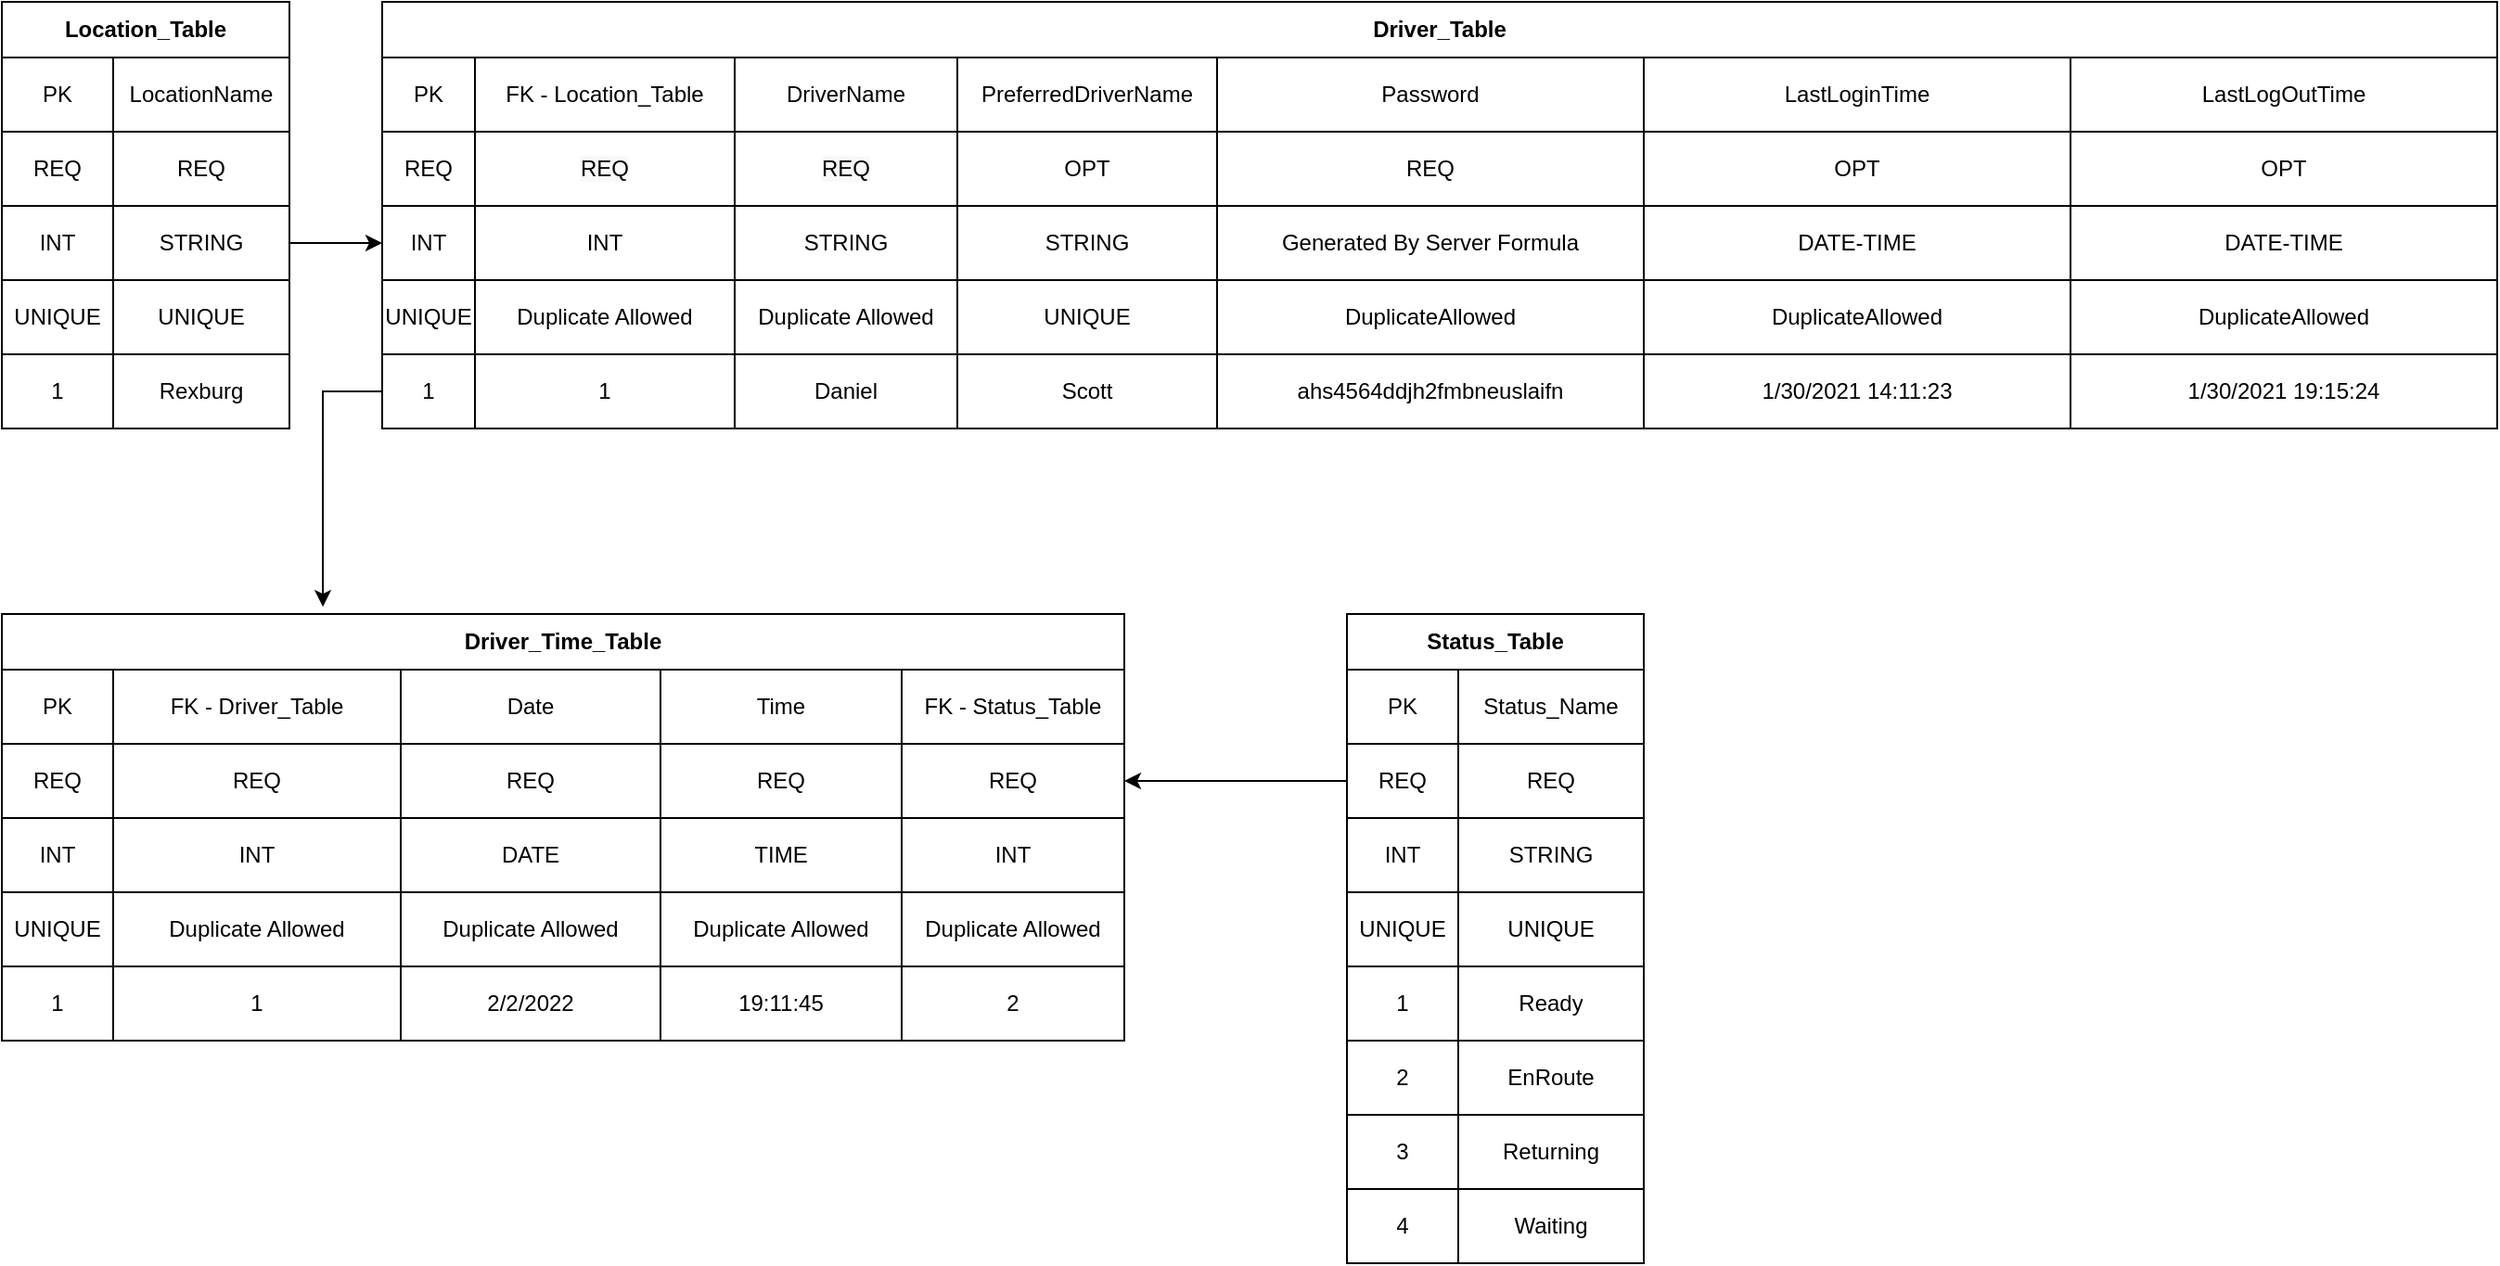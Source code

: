 <mxfile version="14.1.8" type="github">
  <diagram id="HRwxKMOmei1tCmbo3GpK" name="Page-1">
    <mxGraphModel dx="1662" dy="762" grid="1" gridSize="10" guides="1" tooltips="1" connect="1" arrows="1" fold="1" page="1" pageScale="1" pageWidth="850" pageHeight="1100" math="0" shadow="0">
      <root>
        <mxCell id="0" />
        <mxCell id="1" parent="0" />
        <mxCell id="KTmF618l_aGk8gaSjo1K-1" value="Location_Table" style="shape=table;html=1;whiteSpace=wrap;startSize=30;container=1;collapsible=0;childLayout=tableLayout;fontStyle=1;align=center;" vertex="1" parent="1">
          <mxGeometry x="75" y="40" width="155" height="230" as="geometry" />
        </mxCell>
        <mxCell id="KTmF618l_aGk8gaSjo1K-2" value="" style="shape=partialRectangle;html=1;whiteSpace=wrap;collapsible=0;dropTarget=0;pointerEvents=0;fillColor=none;top=0;left=0;bottom=0;right=0;points=[[0,0.5],[1,0.5]];portConstraint=eastwest;" vertex="1" parent="KTmF618l_aGk8gaSjo1K-1">
          <mxGeometry y="30" width="155" height="40" as="geometry" />
        </mxCell>
        <mxCell id="KTmF618l_aGk8gaSjo1K-3" value="PK" style="shape=partialRectangle;html=1;whiteSpace=wrap;connectable=0;fillColor=none;top=0;left=0;bottom=0;right=0;overflow=hidden;" vertex="1" parent="KTmF618l_aGk8gaSjo1K-2">
          <mxGeometry width="60" height="40" as="geometry" />
        </mxCell>
        <mxCell id="KTmF618l_aGk8gaSjo1K-4" value="LocationName" style="shape=partialRectangle;html=1;whiteSpace=wrap;connectable=0;fillColor=none;top=0;left=0;bottom=0;right=0;overflow=hidden;" vertex="1" parent="KTmF618l_aGk8gaSjo1K-2">
          <mxGeometry x="60" width="95" height="40" as="geometry" />
        </mxCell>
        <mxCell id="KTmF618l_aGk8gaSjo1K-6" value="" style="shape=partialRectangle;html=1;whiteSpace=wrap;collapsible=0;dropTarget=0;pointerEvents=0;fillColor=none;top=0;left=0;bottom=0;right=0;points=[[0,0.5],[1,0.5]];portConstraint=eastwest;" vertex="1" parent="KTmF618l_aGk8gaSjo1K-1">
          <mxGeometry y="70" width="155" height="40" as="geometry" />
        </mxCell>
        <mxCell id="KTmF618l_aGk8gaSjo1K-7" value="REQ" style="shape=partialRectangle;html=1;whiteSpace=wrap;connectable=0;fillColor=none;top=0;left=0;bottom=0;right=0;overflow=hidden;" vertex="1" parent="KTmF618l_aGk8gaSjo1K-6">
          <mxGeometry width="60" height="40" as="geometry" />
        </mxCell>
        <mxCell id="KTmF618l_aGk8gaSjo1K-8" value="REQ" style="shape=partialRectangle;html=1;whiteSpace=wrap;connectable=0;fillColor=none;top=0;left=0;bottom=0;right=0;overflow=hidden;" vertex="1" parent="KTmF618l_aGk8gaSjo1K-6">
          <mxGeometry x="60" width="95" height="40" as="geometry" />
        </mxCell>
        <mxCell id="KTmF618l_aGk8gaSjo1K-10" value="" style="shape=partialRectangle;html=1;whiteSpace=wrap;collapsible=0;dropTarget=0;pointerEvents=0;fillColor=none;top=0;left=0;bottom=0;right=0;points=[[0,0.5],[1,0.5]];portConstraint=eastwest;" vertex="1" parent="KTmF618l_aGk8gaSjo1K-1">
          <mxGeometry y="110" width="155" height="40" as="geometry" />
        </mxCell>
        <mxCell id="KTmF618l_aGk8gaSjo1K-11" value="INT" style="shape=partialRectangle;html=1;whiteSpace=wrap;connectable=0;fillColor=none;top=0;left=0;bottom=0;right=0;overflow=hidden;" vertex="1" parent="KTmF618l_aGk8gaSjo1K-10">
          <mxGeometry width="60" height="40" as="geometry" />
        </mxCell>
        <mxCell id="KTmF618l_aGk8gaSjo1K-12" value="STRING" style="shape=partialRectangle;html=1;whiteSpace=wrap;connectable=0;fillColor=none;top=0;left=0;bottom=0;right=0;overflow=hidden;" vertex="1" parent="KTmF618l_aGk8gaSjo1K-10">
          <mxGeometry x="60" width="95" height="40" as="geometry" />
        </mxCell>
        <mxCell id="KTmF618l_aGk8gaSjo1K-30" style="shape=partialRectangle;html=1;whiteSpace=wrap;collapsible=0;dropTarget=0;pointerEvents=0;fillColor=none;top=0;left=0;bottom=0;right=0;points=[[0,0.5],[1,0.5]];portConstraint=eastwest;" vertex="1" parent="KTmF618l_aGk8gaSjo1K-1">
          <mxGeometry y="150" width="155" height="40" as="geometry" />
        </mxCell>
        <mxCell id="KTmF618l_aGk8gaSjo1K-31" value="UNIQUE" style="shape=partialRectangle;html=1;whiteSpace=wrap;connectable=0;fillColor=none;top=0;left=0;bottom=0;right=0;overflow=hidden;" vertex="1" parent="KTmF618l_aGk8gaSjo1K-30">
          <mxGeometry width="60" height="40" as="geometry" />
        </mxCell>
        <mxCell id="KTmF618l_aGk8gaSjo1K-32" value="UNIQUE" style="shape=partialRectangle;html=1;whiteSpace=wrap;connectable=0;fillColor=none;top=0;left=0;bottom=0;right=0;overflow=hidden;" vertex="1" parent="KTmF618l_aGk8gaSjo1K-30">
          <mxGeometry x="60" width="95" height="40" as="geometry" />
        </mxCell>
        <mxCell id="KTmF618l_aGk8gaSjo1K-97" style="shape=partialRectangle;html=1;whiteSpace=wrap;collapsible=0;dropTarget=0;pointerEvents=0;fillColor=none;top=0;left=0;bottom=0;right=0;points=[[0,0.5],[1,0.5]];portConstraint=eastwest;" vertex="1" parent="KTmF618l_aGk8gaSjo1K-1">
          <mxGeometry y="190" width="155" height="40" as="geometry" />
        </mxCell>
        <mxCell id="KTmF618l_aGk8gaSjo1K-98" value="1" style="shape=partialRectangle;html=1;whiteSpace=wrap;connectable=0;fillColor=none;top=0;left=0;bottom=0;right=0;overflow=hidden;" vertex="1" parent="KTmF618l_aGk8gaSjo1K-97">
          <mxGeometry width="60" height="40" as="geometry" />
        </mxCell>
        <mxCell id="KTmF618l_aGk8gaSjo1K-99" value="Rexburg" style="shape=partialRectangle;html=1;whiteSpace=wrap;connectable=0;fillColor=none;top=0;left=0;bottom=0;right=0;overflow=hidden;" vertex="1" parent="KTmF618l_aGk8gaSjo1K-97">
          <mxGeometry x="60" width="95" height="40" as="geometry" />
        </mxCell>
        <mxCell id="KTmF618l_aGk8gaSjo1K-14" value="Driver_Table" style="shape=table;html=1;whiteSpace=wrap;startSize=30;container=1;collapsible=0;childLayout=tableLayout;fontStyle=1;align=center;" vertex="1" parent="1">
          <mxGeometry x="280" y="40" width="1140" height="230" as="geometry" />
        </mxCell>
        <mxCell id="KTmF618l_aGk8gaSjo1K-15" value="" style="shape=partialRectangle;html=1;whiteSpace=wrap;collapsible=0;dropTarget=0;pointerEvents=0;fillColor=none;top=0;left=0;bottom=0;right=0;points=[[0,0.5],[1,0.5]];portConstraint=eastwest;" vertex="1" parent="KTmF618l_aGk8gaSjo1K-14">
          <mxGeometry y="30" width="1140" height="40" as="geometry" />
        </mxCell>
        <mxCell id="KTmF618l_aGk8gaSjo1K-16" value="PK" style="shape=partialRectangle;html=1;whiteSpace=wrap;connectable=0;fillColor=none;top=0;left=0;bottom=0;right=0;overflow=hidden;" vertex="1" parent="KTmF618l_aGk8gaSjo1K-15">
          <mxGeometry width="50" height="40" as="geometry" />
        </mxCell>
        <mxCell id="KTmF618l_aGk8gaSjo1K-17" value="FK - Location_Table" style="shape=partialRectangle;html=1;whiteSpace=wrap;connectable=0;fillColor=none;top=0;left=0;bottom=0;right=0;overflow=hidden;" vertex="1" parent="KTmF618l_aGk8gaSjo1K-15">
          <mxGeometry x="50" width="140" height="40" as="geometry" />
        </mxCell>
        <mxCell id="KTmF618l_aGk8gaSjo1K-18" value="DriverName" style="shape=partialRectangle;html=1;whiteSpace=wrap;connectable=0;fillColor=none;top=0;left=0;bottom=0;right=0;overflow=hidden;" vertex="1" parent="KTmF618l_aGk8gaSjo1K-15">
          <mxGeometry x="190" width="120" height="40" as="geometry" />
        </mxCell>
        <mxCell id="KTmF618l_aGk8gaSjo1K-27" value="PreferredDriverName" style="shape=partialRectangle;html=1;whiteSpace=wrap;connectable=0;fillColor=none;top=0;left=0;bottom=0;right=0;overflow=hidden;" vertex="1" parent="KTmF618l_aGk8gaSjo1K-15">
          <mxGeometry x="310" width="140" height="40" as="geometry" />
        </mxCell>
        <mxCell id="KTmF618l_aGk8gaSjo1K-33" value="Password" style="shape=partialRectangle;html=1;whiteSpace=wrap;connectable=0;fillColor=none;top=0;left=0;bottom=0;right=0;overflow=hidden;" vertex="1" parent="KTmF618l_aGk8gaSjo1K-15">
          <mxGeometry x="450" width="230" height="40" as="geometry" />
        </mxCell>
        <mxCell id="KTmF618l_aGk8gaSjo1K-121" value="LastLoginTime" style="shape=partialRectangle;html=1;whiteSpace=wrap;connectable=0;fillColor=none;top=0;left=0;bottom=0;right=0;overflow=hidden;" vertex="1" parent="KTmF618l_aGk8gaSjo1K-15">
          <mxGeometry x="680" width="230" height="40" as="geometry" />
        </mxCell>
        <mxCell id="KTmF618l_aGk8gaSjo1K-116" value="LastLogOutTime" style="shape=partialRectangle;html=1;whiteSpace=wrap;connectable=0;fillColor=none;top=0;left=0;bottom=0;right=0;overflow=hidden;" vertex="1" parent="KTmF618l_aGk8gaSjo1K-15">
          <mxGeometry x="910" width="230" height="40" as="geometry" />
        </mxCell>
        <mxCell id="KTmF618l_aGk8gaSjo1K-19" value="" style="shape=partialRectangle;html=1;whiteSpace=wrap;collapsible=0;dropTarget=0;pointerEvents=0;fillColor=none;top=0;left=0;bottom=0;right=0;points=[[0,0.5],[1,0.5]];portConstraint=eastwest;" vertex="1" parent="KTmF618l_aGk8gaSjo1K-14">
          <mxGeometry y="70" width="1140" height="40" as="geometry" />
        </mxCell>
        <mxCell id="KTmF618l_aGk8gaSjo1K-20" value="REQ" style="shape=partialRectangle;html=1;whiteSpace=wrap;connectable=0;fillColor=none;top=0;left=0;bottom=0;right=0;overflow=hidden;" vertex="1" parent="KTmF618l_aGk8gaSjo1K-19">
          <mxGeometry width="50" height="40" as="geometry" />
        </mxCell>
        <mxCell id="KTmF618l_aGk8gaSjo1K-21" value="&lt;span style=&quot;color: rgb(0 , 0 , 0) ; font-family: &amp;#34;helvetica&amp;#34; ; font-size: 12px ; font-style: normal ; font-weight: 400 ; letter-spacing: normal ; text-align: center ; text-indent: 0px ; text-transform: none ; word-spacing: 0px ; background-color: rgb(248 , 249 , 250) ; display: inline ; float: none&quot;&gt;REQ&lt;/span&gt;&lt;br&gt;" style="shape=partialRectangle;html=1;whiteSpace=wrap;connectable=0;fillColor=none;top=0;left=0;bottom=0;right=0;overflow=hidden;" vertex="1" parent="KTmF618l_aGk8gaSjo1K-19">
          <mxGeometry x="50" width="140" height="40" as="geometry" />
        </mxCell>
        <mxCell id="KTmF618l_aGk8gaSjo1K-22" value="&lt;span style=&quot;color: rgb(0 , 0 , 0) ; font-family: &amp;#34;helvetica&amp;#34; ; font-size: 12px ; font-style: normal ; font-weight: 400 ; letter-spacing: normal ; text-align: center ; text-indent: 0px ; text-transform: none ; word-spacing: 0px ; background-color: rgb(248 , 249 , 250) ; display: inline ; float: none&quot;&gt;REQ&lt;/span&gt;&lt;br&gt;" style="shape=partialRectangle;html=1;whiteSpace=wrap;connectable=0;fillColor=none;top=0;left=0;bottom=0;right=0;overflow=hidden;" vertex="1" parent="KTmF618l_aGk8gaSjo1K-19">
          <mxGeometry x="190" width="120" height="40" as="geometry" />
        </mxCell>
        <mxCell id="KTmF618l_aGk8gaSjo1K-28" value="OPT" style="shape=partialRectangle;html=1;whiteSpace=wrap;connectable=0;fillColor=none;top=0;left=0;bottom=0;right=0;overflow=hidden;" vertex="1" parent="KTmF618l_aGk8gaSjo1K-19">
          <mxGeometry x="310" width="140" height="40" as="geometry" />
        </mxCell>
        <mxCell id="KTmF618l_aGk8gaSjo1K-34" value="REQ" style="shape=partialRectangle;html=1;whiteSpace=wrap;connectable=0;fillColor=none;top=0;left=0;bottom=0;right=0;overflow=hidden;" vertex="1" parent="KTmF618l_aGk8gaSjo1K-19">
          <mxGeometry x="450" width="230" height="40" as="geometry" />
        </mxCell>
        <mxCell id="KTmF618l_aGk8gaSjo1K-122" value="OPT" style="shape=partialRectangle;html=1;whiteSpace=wrap;connectable=0;fillColor=none;top=0;left=0;bottom=0;right=0;overflow=hidden;" vertex="1" parent="KTmF618l_aGk8gaSjo1K-19">
          <mxGeometry x="680" width="230" height="40" as="geometry" />
        </mxCell>
        <mxCell id="KTmF618l_aGk8gaSjo1K-117" value="OPT" style="shape=partialRectangle;html=1;whiteSpace=wrap;connectable=0;fillColor=none;top=0;left=0;bottom=0;right=0;overflow=hidden;" vertex="1" parent="KTmF618l_aGk8gaSjo1K-19">
          <mxGeometry x="910" width="230" height="40" as="geometry" />
        </mxCell>
        <mxCell id="KTmF618l_aGk8gaSjo1K-23" value="" style="shape=partialRectangle;html=1;whiteSpace=wrap;collapsible=0;dropTarget=0;pointerEvents=0;fillColor=none;top=0;left=0;bottom=0;right=0;points=[[0,0.5],[1,0.5]];portConstraint=eastwest;" vertex="1" parent="KTmF618l_aGk8gaSjo1K-14">
          <mxGeometry y="110" width="1140" height="40" as="geometry" />
        </mxCell>
        <mxCell id="KTmF618l_aGk8gaSjo1K-24" value="INT" style="shape=partialRectangle;html=1;whiteSpace=wrap;connectable=0;fillColor=none;top=0;left=0;bottom=0;right=0;overflow=hidden;" vertex="1" parent="KTmF618l_aGk8gaSjo1K-23">
          <mxGeometry width="50" height="40" as="geometry" />
        </mxCell>
        <mxCell id="KTmF618l_aGk8gaSjo1K-25" value="INT" style="shape=partialRectangle;html=1;whiteSpace=wrap;connectable=0;fillColor=none;top=0;left=0;bottom=0;right=0;overflow=hidden;" vertex="1" parent="KTmF618l_aGk8gaSjo1K-23">
          <mxGeometry x="50" width="140" height="40" as="geometry" />
        </mxCell>
        <mxCell id="KTmF618l_aGk8gaSjo1K-26" value="STRING" style="shape=partialRectangle;html=1;whiteSpace=wrap;connectable=0;fillColor=none;top=0;left=0;bottom=0;right=0;overflow=hidden;" vertex="1" parent="KTmF618l_aGk8gaSjo1K-23">
          <mxGeometry x="190" width="120" height="40" as="geometry" />
        </mxCell>
        <mxCell id="KTmF618l_aGk8gaSjo1K-29" value="STRING" style="shape=partialRectangle;html=1;whiteSpace=wrap;connectable=0;fillColor=none;top=0;left=0;bottom=0;right=0;overflow=hidden;" vertex="1" parent="KTmF618l_aGk8gaSjo1K-23">
          <mxGeometry x="310" width="140" height="40" as="geometry" />
        </mxCell>
        <mxCell id="KTmF618l_aGk8gaSjo1K-35" value="&lt;span&gt;Generated By Server Formula&lt;/span&gt;" style="shape=partialRectangle;html=1;whiteSpace=wrap;connectable=0;fillColor=none;top=0;left=0;bottom=0;right=0;overflow=hidden;" vertex="1" parent="KTmF618l_aGk8gaSjo1K-23">
          <mxGeometry x="450" width="230" height="40" as="geometry" />
        </mxCell>
        <mxCell id="KTmF618l_aGk8gaSjo1K-123" value="DATE-TIME" style="shape=partialRectangle;html=1;whiteSpace=wrap;connectable=0;fillColor=none;top=0;left=0;bottom=0;right=0;overflow=hidden;" vertex="1" parent="KTmF618l_aGk8gaSjo1K-23">
          <mxGeometry x="680" width="230" height="40" as="geometry" />
        </mxCell>
        <mxCell id="KTmF618l_aGk8gaSjo1K-118" value="DATE-TIME" style="shape=partialRectangle;html=1;whiteSpace=wrap;connectable=0;fillColor=none;top=0;left=0;bottom=0;right=0;overflow=hidden;" vertex="1" parent="KTmF618l_aGk8gaSjo1K-23">
          <mxGeometry x="910" width="230" height="40" as="geometry" />
        </mxCell>
        <mxCell id="KTmF618l_aGk8gaSjo1K-36" style="shape=partialRectangle;html=1;whiteSpace=wrap;collapsible=0;dropTarget=0;pointerEvents=0;fillColor=none;top=0;left=0;bottom=0;right=0;points=[[0,0.5],[1,0.5]];portConstraint=eastwest;" vertex="1" parent="KTmF618l_aGk8gaSjo1K-14">
          <mxGeometry y="150" width="1140" height="40" as="geometry" />
        </mxCell>
        <mxCell id="KTmF618l_aGk8gaSjo1K-37" value="UNIQUE" style="shape=partialRectangle;html=1;whiteSpace=wrap;connectable=0;fillColor=none;top=0;left=0;bottom=0;right=0;overflow=hidden;" vertex="1" parent="KTmF618l_aGk8gaSjo1K-36">
          <mxGeometry width="50" height="40" as="geometry" />
        </mxCell>
        <mxCell id="KTmF618l_aGk8gaSjo1K-38" value="Duplicate Allowed" style="shape=partialRectangle;html=1;whiteSpace=wrap;connectable=0;fillColor=none;top=0;left=0;bottom=0;right=0;overflow=hidden;" vertex="1" parent="KTmF618l_aGk8gaSjo1K-36">
          <mxGeometry x="50" width="140" height="40" as="geometry" />
        </mxCell>
        <mxCell id="KTmF618l_aGk8gaSjo1K-39" value="Duplicate Allowed" style="shape=partialRectangle;html=1;whiteSpace=wrap;connectable=0;fillColor=none;top=0;left=0;bottom=0;right=0;overflow=hidden;" vertex="1" parent="KTmF618l_aGk8gaSjo1K-36">
          <mxGeometry x="190" width="120" height="40" as="geometry" />
        </mxCell>
        <mxCell id="KTmF618l_aGk8gaSjo1K-40" value="UNIQUE" style="shape=partialRectangle;html=1;whiteSpace=wrap;connectable=0;fillColor=none;top=0;left=0;bottom=0;right=0;overflow=hidden;" vertex="1" parent="KTmF618l_aGk8gaSjo1K-36">
          <mxGeometry x="310" width="140" height="40" as="geometry" />
        </mxCell>
        <mxCell id="KTmF618l_aGk8gaSjo1K-41" value="DuplicateAllowed" style="shape=partialRectangle;html=1;whiteSpace=wrap;connectable=0;fillColor=none;top=0;left=0;bottom=0;right=0;overflow=hidden;" vertex="1" parent="KTmF618l_aGk8gaSjo1K-36">
          <mxGeometry x="450" width="230" height="40" as="geometry" />
        </mxCell>
        <mxCell id="KTmF618l_aGk8gaSjo1K-124" value="DuplicateAllowed" style="shape=partialRectangle;html=1;whiteSpace=wrap;connectable=0;fillColor=none;top=0;left=0;bottom=0;right=0;overflow=hidden;" vertex="1" parent="KTmF618l_aGk8gaSjo1K-36">
          <mxGeometry x="680" width="230" height="40" as="geometry" />
        </mxCell>
        <mxCell id="KTmF618l_aGk8gaSjo1K-119" value="DuplicateAllowed" style="shape=partialRectangle;html=1;whiteSpace=wrap;connectable=0;fillColor=none;top=0;left=0;bottom=0;right=0;overflow=hidden;" vertex="1" parent="KTmF618l_aGk8gaSjo1K-36">
          <mxGeometry x="910" width="230" height="40" as="geometry" />
        </mxCell>
        <mxCell id="KTmF618l_aGk8gaSjo1K-100" style="shape=partialRectangle;html=1;whiteSpace=wrap;collapsible=0;dropTarget=0;pointerEvents=0;fillColor=none;top=0;left=0;bottom=0;right=0;points=[[0,0.5],[1,0.5]];portConstraint=eastwest;" vertex="1" parent="KTmF618l_aGk8gaSjo1K-14">
          <mxGeometry y="190" width="1140" height="40" as="geometry" />
        </mxCell>
        <mxCell id="KTmF618l_aGk8gaSjo1K-101" value="1" style="shape=partialRectangle;html=1;whiteSpace=wrap;connectable=0;fillColor=none;top=0;left=0;bottom=0;right=0;overflow=hidden;" vertex="1" parent="KTmF618l_aGk8gaSjo1K-100">
          <mxGeometry width="50" height="40" as="geometry" />
        </mxCell>
        <mxCell id="KTmF618l_aGk8gaSjo1K-102" value="1" style="shape=partialRectangle;html=1;whiteSpace=wrap;connectable=0;fillColor=none;top=0;left=0;bottom=0;right=0;overflow=hidden;" vertex="1" parent="KTmF618l_aGk8gaSjo1K-100">
          <mxGeometry x="50" width="140" height="40" as="geometry" />
        </mxCell>
        <mxCell id="KTmF618l_aGk8gaSjo1K-103" value="Daniel" style="shape=partialRectangle;html=1;whiteSpace=wrap;connectable=0;fillColor=none;top=0;left=0;bottom=0;right=0;overflow=hidden;" vertex="1" parent="KTmF618l_aGk8gaSjo1K-100">
          <mxGeometry x="190" width="120" height="40" as="geometry" />
        </mxCell>
        <mxCell id="KTmF618l_aGk8gaSjo1K-104" value="Scott" style="shape=partialRectangle;html=1;whiteSpace=wrap;connectable=0;fillColor=none;top=0;left=0;bottom=0;right=0;overflow=hidden;" vertex="1" parent="KTmF618l_aGk8gaSjo1K-100">
          <mxGeometry x="310" width="140" height="40" as="geometry" />
        </mxCell>
        <mxCell id="KTmF618l_aGk8gaSjo1K-105" value="ahs4564ddjh2fmbneuslaifn" style="shape=partialRectangle;html=1;whiteSpace=wrap;connectable=0;fillColor=none;top=0;left=0;bottom=0;right=0;overflow=hidden;" vertex="1" parent="KTmF618l_aGk8gaSjo1K-100">
          <mxGeometry x="450" width="230" height="40" as="geometry" />
        </mxCell>
        <mxCell id="KTmF618l_aGk8gaSjo1K-125" value="1/30/2021 14:11:23" style="shape=partialRectangle;html=1;whiteSpace=wrap;connectable=0;fillColor=none;top=0;left=0;bottom=0;right=0;overflow=hidden;" vertex="1" parent="KTmF618l_aGk8gaSjo1K-100">
          <mxGeometry x="680" width="230" height="40" as="geometry" />
        </mxCell>
        <mxCell id="KTmF618l_aGk8gaSjo1K-120" value="1/30/2021 19:15:24" style="shape=partialRectangle;html=1;whiteSpace=wrap;connectable=0;fillColor=none;top=0;left=0;bottom=0;right=0;overflow=hidden;" vertex="1" parent="KTmF618l_aGk8gaSjo1K-100">
          <mxGeometry x="910" width="230" height="40" as="geometry" />
        </mxCell>
        <mxCell id="KTmF618l_aGk8gaSjo1K-42" value="Driver_Time_Table" style="shape=table;html=1;whiteSpace=wrap;startSize=30;container=1;collapsible=0;childLayout=tableLayout;fontStyle=1;align=center;" vertex="1" parent="1">
          <mxGeometry x="75" y="370" width="605" height="230" as="geometry" />
        </mxCell>
        <mxCell id="KTmF618l_aGk8gaSjo1K-43" value="" style="shape=partialRectangle;html=1;whiteSpace=wrap;collapsible=0;dropTarget=0;pointerEvents=0;fillColor=none;top=0;left=0;bottom=0;right=0;points=[[0,0.5],[1,0.5]];portConstraint=eastwest;" vertex="1" parent="KTmF618l_aGk8gaSjo1K-42">
          <mxGeometry y="30" width="605" height="40" as="geometry" />
        </mxCell>
        <mxCell id="KTmF618l_aGk8gaSjo1K-44" value="PK" style="shape=partialRectangle;html=1;whiteSpace=wrap;connectable=0;fillColor=none;top=0;left=0;bottom=0;right=0;overflow=hidden;" vertex="1" parent="KTmF618l_aGk8gaSjo1K-43">
          <mxGeometry width="60" height="40" as="geometry" />
        </mxCell>
        <mxCell id="KTmF618l_aGk8gaSjo1K-58" value="FK - Driver_Table" style="shape=partialRectangle;html=1;whiteSpace=wrap;connectable=0;fillColor=none;top=0;left=0;bottom=0;right=0;overflow=hidden;" vertex="1" parent="KTmF618l_aGk8gaSjo1K-43">
          <mxGeometry x="60" width="155" height="40" as="geometry" />
        </mxCell>
        <mxCell id="KTmF618l_aGk8gaSjo1K-45" value="Date" style="shape=partialRectangle;html=1;whiteSpace=wrap;connectable=0;fillColor=none;top=0;left=0;bottom=0;right=0;overflow=hidden;" vertex="1" parent="KTmF618l_aGk8gaSjo1K-43">
          <mxGeometry x="215" width="140" height="40" as="geometry" />
        </mxCell>
        <mxCell id="KTmF618l_aGk8gaSjo1K-46" value="Time" style="shape=partialRectangle;html=1;whiteSpace=wrap;connectable=0;fillColor=none;top=0;left=0;bottom=0;right=0;overflow=hidden;" vertex="1" parent="KTmF618l_aGk8gaSjo1K-43">
          <mxGeometry x="355" width="130" height="40" as="geometry" />
        </mxCell>
        <mxCell id="KTmF618l_aGk8gaSjo1K-55" value="FK - Status_Table" style="shape=partialRectangle;html=1;whiteSpace=wrap;connectable=0;fillColor=none;top=0;left=0;bottom=0;right=0;overflow=hidden;" vertex="1" parent="KTmF618l_aGk8gaSjo1K-43">
          <mxGeometry x="485" width="120" height="40" as="geometry" />
        </mxCell>
        <mxCell id="KTmF618l_aGk8gaSjo1K-47" value="" style="shape=partialRectangle;html=1;whiteSpace=wrap;collapsible=0;dropTarget=0;pointerEvents=0;fillColor=none;top=0;left=0;bottom=0;right=0;points=[[0,0.5],[1,0.5]];portConstraint=eastwest;" vertex="1" parent="KTmF618l_aGk8gaSjo1K-42">
          <mxGeometry y="70" width="605" height="40" as="geometry" />
        </mxCell>
        <mxCell id="KTmF618l_aGk8gaSjo1K-48" value="REQ" style="shape=partialRectangle;html=1;whiteSpace=wrap;connectable=0;fillColor=none;top=0;left=0;bottom=0;right=0;overflow=hidden;" vertex="1" parent="KTmF618l_aGk8gaSjo1K-47">
          <mxGeometry width="60" height="40" as="geometry" />
        </mxCell>
        <mxCell id="KTmF618l_aGk8gaSjo1K-59" value="REQ" style="shape=partialRectangle;html=1;whiteSpace=wrap;connectable=0;fillColor=none;top=0;left=0;bottom=0;right=0;overflow=hidden;" vertex="1" parent="KTmF618l_aGk8gaSjo1K-47">
          <mxGeometry x="60" width="155" height="40" as="geometry" />
        </mxCell>
        <mxCell id="KTmF618l_aGk8gaSjo1K-49" value="REQ" style="shape=partialRectangle;html=1;whiteSpace=wrap;connectable=0;fillColor=none;top=0;left=0;bottom=0;right=0;overflow=hidden;" vertex="1" parent="KTmF618l_aGk8gaSjo1K-47">
          <mxGeometry x="215" width="140" height="40" as="geometry" />
        </mxCell>
        <mxCell id="KTmF618l_aGk8gaSjo1K-50" value="REQ" style="shape=partialRectangle;html=1;whiteSpace=wrap;connectable=0;fillColor=none;top=0;left=0;bottom=0;right=0;overflow=hidden;" vertex="1" parent="KTmF618l_aGk8gaSjo1K-47">
          <mxGeometry x="355" width="130" height="40" as="geometry" />
        </mxCell>
        <mxCell id="KTmF618l_aGk8gaSjo1K-56" value="REQ" style="shape=partialRectangle;html=1;whiteSpace=wrap;connectable=0;fillColor=none;top=0;left=0;bottom=0;right=0;overflow=hidden;" vertex="1" parent="KTmF618l_aGk8gaSjo1K-47">
          <mxGeometry x="485" width="120" height="40" as="geometry" />
        </mxCell>
        <mxCell id="KTmF618l_aGk8gaSjo1K-51" value="" style="shape=partialRectangle;html=1;whiteSpace=wrap;collapsible=0;dropTarget=0;pointerEvents=0;fillColor=none;top=0;left=0;bottom=0;right=0;points=[[0,0.5],[1,0.5]];portConstraint=eastwest;" vertex="1" parent="KTmF618l_aGk8gaSjo1K-42">
          <mxGeometry y="110" width="605" height="40" as="geometry" />
        </mxCell>
        <mxCell id="KTmF618l_aGk8gaSjo1K-52" value="INT" style="shape=partialRectangle;html=1;whiteSpace=wrap;connectable=0;fillColor=none;top=0;left=0;bottom=0;right=0;overflow=hidden;" vertex="1" parent="KTmF618l_aGk8gaSjo1K-51">
          <mxGeometry width="60" height="40" as="geometry" />
        </mxCell>
        <mxCell id="KTmF618l_aGk8gaSjo1K-60" value="INT" style="shape=partialRectangle;html=1;whiteSpace=wrap;connectable=0;fillColor=none;top=0;left=0;bottom=0;right=0;overflow=hidden;" vertex="1" parent="KTmF618l_aGk8gaSjo1K-51">
          <mxGeometry x="60" width="155" height="40" as="geometry" />
        </mxCell>
        <mxCell id="KTmF618l_aGk8gaSjo1K-53" value="DATE" style="shape=partialRectangle;html=1;whiteSpace=wrap;connectable=0;fillColor=none;top=0;left=0;bottom=0;right=0;overflow=hidden;" vertex="1" parent="KTmF618l_aGk8gaSjo1K-51">
          <mxGeometry x="215" width="140" height="40" as="geometry" />
        </mxCell>
        <mxCell id="KTmF618l_aGk8gaSjo1K-54" value="TIME" style="shape=partialRectangle;html=1;whiteSpace=wrap;connectable=0;fillColor=none;top=0;left=0;bottom=0;right=0;overflow=hidden;" vertex="1" parent="KTmF618l_aGk8gaSjo1K-51">
          <mxGeometry x="355" width="130" height="40" as="geometry" />
        </mxCell>
        <mxCell id="KTmF618l_aGk8gaSjo1K-57" value="INT" style="shape=partialRectangle;html=1;whiteSpace=wrap;connectable=0;fillColor=none;top=0;left=0;bottom=0;right=0;overflow=hidden;" vertex="1" parent="KTmF618l_aGk8gaSjo1K-51">
          <mxGeometry x="485" width="120" height="40" as="geometry" />
        </mxCell>
        <mxCell id="KTmF618l_aGk8gaSjo1K-74" style="shape=partialRectangle;html=1;whiteSpace=wrap;collapsible=0;dropTarget=0;pointerEvents=0;fillColor=none;top=0;left=0;bottom=0;right=0;points=[[0,0.5],[1,0.5]];portConstraint=eastwest;" vertex="1" parent="KTmF618l_aGk8gaSjo1K-42">
          <mxGeometry y="150" width="605" height="40" as="geometry" />
        </mxCell>
        <mxCell id="KTmF618l_aGk8gaSjo1K-75" value="UNIQUE" style="shape=partialRectangle;html=1;whiteSpace=wrap;connectable=0;fillColor=none;top=0;left=0;bottom=0;right=0;overflow=hidden;" vertex="1" parent="KTmF618l_aGk8gaSjo1K-74">
          <mxGeometry width="60" height="40" as="geometry" />
        </mxCell>
        <mxCell id="KTmF618l_aGk8gaSjo1K-76" value="Duplicate Allowed" style="shape=partialRectangle;html=1;whiteSpace=wrap;connectable=0;fillColor=none;top=0;left=0;bottom=0;right=0;overflow=hidden;" vertex="1" parent="KTmF618l_aGk8gaSjo1K-74">
          <mxGeometry x="60" width="155" height="40" as="geometry" />
        </mxCell>
        <mxCell id="KTmF618l_aGk8gaSjo1K-77" value="Duplicate Allowed" style="shape=partialRectangle;html=1;whiteSpace=wrap;connectable=0;fillColor=none;top=0;left=0;bottom=0;right=0;overflow=hidden;" vertex="1" parent="KTmF618l_aGk8gaSjo1K-74">
          <mxGeometry x="215" width="140" height="40" as="geometry" />
        </mxCell>
        <mxCell id="KTmF618l_aGk8gaSjo1K-78" value="Duplicate Allowed" style="shape=partialRectangle;html=1;whiteSpace=wrap;connectable=0;fillColor=none;top=0;left=0;bottom=0;right=0;overflow=hidden;" vertex="1" parent="KTmF618l_aGk8gaSjo1K-74">
          <mxGeometry x="355" width="130" height="40" as="geometry" />
        </mxCell>
        <mxCell id="KTmF618l_aGk8gaSjo1K-79" value="Duplicate Allowed" style="shape=partialRectangle;html=1;whiteSpace=wrap;connectable=0;fillColor=none;top=0;left=0;bottom=0;right=0;overflow=hidden;" vertex="1" parent="KTmF618l_aGk8gaSjo1K-74">
          <mxGeometry x="485" width="120" height="40" as="geometry" />
        </mxCell>
        <mxCell id="KTmF618l_aGk8gaSjo1K-106" style="shape=partialRectangle;html=1;whiteSpace=wrap;collapsible=0;dropTarget=0;pointerEvents=0;fillColor=none;top=0;left=0;bottom=0;right=0;points=[[0,0.5],[1,0.5]];portConstraint=eastwest;" vertex="1" parent="KTmF618l_aGk8gaSjo1K-42">
          <mxGeometry y="190" width="605" height="40" as="geometry" />
        </mxCell>
        <mxCell id="KTmF618l_aGk8gaSjo1K-107" value="1" style="shape=partialRectangle;html=1;whiteSpace=wrap;connectable=0;fillColor=none;top=0;left=0;bottom=0;right=0;overflow=hidden;" vertex="1" parent="KTmF618l_aGk8gaSjo1K-106">
          <mxGeometry width="60" height="40" as="geometry" />
        </mxCell>
        <mxCell id="KTmF618l_aGk8gaSjo1K-108" value="1" style="shape=partialRectangle;html=1;whiteSpace=wrap;connectable=0;fillColor=none;top=0;left=0;bottom=0;right=0;overflow=hidden;" vertex="1" parent="KTmF618l_aGk8gaSjo1K-106">
          <mxGeometry x="60" width="155" height="40" as="geometry" />
        </mxCell>
        <mxCell id="KTmF618l_aGk8gaSjo1K-109" value="2/2/2022" style="shape=partialRectangle;html=1;whiteSpace=wrap;connectable=0;fillColor=none;top=0;left=0;bottom=0;right=0;overflow=hidden;" vertex="1" parent="KTmF618l_aGk8gaSjo1K-106">
          <mxGeometry x="215" width="140" height="40" as="geometry" />
        </mxCell>
        <mxCell id="KTmF618l_aGk8gaSjo1K-110" value="19:11:45" style="shape=partialRectangle;html=1;whiteSpace=wrap;connectable=0;fillColor=none;top=0;left=0;bottom=0;right=0;overflow=hidden;" vertex="1" parent="KTmF618l_aGk8gaSjo1K-106">
          <mxGeometry x="355" width="130" height="40" as="geometry" />
        </mxCell>
        <mxCell id="KTmF618l_aGk8gaSjo1K-111" value="2" style="shape=partialRectangle;html=1;whiteSpace=wrap;connectable=0;fillColor=none;top=0;left=0;bottom=0;right=0;overflow=hidden;" vertex="1" parent="KTmF618l_aGk8gaSjo1K-106">
          <mxGeometry x="485" width="120" height="40" as="geometry" />
        </mxCell>
        <mxCell id="KTmF618l_aGk8gaSjo1K-61" value="Status_Table" style="shape=table;html=1;whiteSpace=wrap;startSize=30;container=1;collapsible=0;childLayout=tableLayout;fontStyle=1;align=center;" vertex="1" parent="1">
          <mxGeometry x="800" y="370" width="160" height="350" as="geometry" />
        </mxCell>
        <mxCell id="KTmF618l_aGk8gaSjo1K-62" value="" style="shape=partialRectangle;html=1;whiteSpace=wrap;collapsible=0;dropTarget=0;pointerEvents=0;fillColor=none;top=0;left=0;bottom=0;right=0;points=[[0,0.5],[1,0.5]];portConstraint=eastwest;" vertex="1" parent="KTmF618l_aGk8gaSjo1K-61">
          <mxGeometry y="30" width="160" height="40" as="geometry" />
        </mxCell>
        <mxCell id="KTmF618l_aGk8gaSjo1K-63" value="PK" style="shape=partialRectangle;html=1;whiteSpace=wrap;connectable=0;fillColor=none;top=0;left=0;bottom=0;right=0;overflow=hidden;" vertex="1" parent="KTmF618l_aGk8gaSjo1K-62">
          <mxGeometry width="60" height="40" as="geometry" />
        </mxCell>
        <mxCell id="KTmF618l_aGk8gaSjo1K-64" value="Status_Name" style="shape=partialRectangle;html=1;whiteSpace=wrap;connectable=0;fillColor=none;top=0;left=0;bottom=0;right=0;overflow=hidden;" vertex="1" parent="KTmF618l_aGk8gaSjo1K-62">
          <mxGeometry x="60" width="100" height="40" as="geometry" />
        </mxCell>
        <mxCell id="KTmF618l_aGk8gaSjo1K-66" value="" style="shape=partialRectangle;html=1;whiteSpace=wrap;collapsible=0;dropTarget=0;pointerEvents=0;fillColor=none;top=0;left=0;bottom=0;right=0;points=[[0,0.5],[1,0.5]];portConstraint=eastwest;" vertex="1" parent="KTmF618l_aGk8gaSjo1K-61">
          <mxGeometry y="70" width="160" height="40" as="geometry" />
        </mxCell>
        <mxCell id="KTmF618l_aGk8gaSjo1K-67" value="REQ" style="shape=partialRectangle;html=1;whiteSpace=wrap;connectable=0;fillColor=none;top=0;left=0;bottom=0;right=0;overflow=hidden;" vertex="1" parent="KTmF618l_aGk8gaSjo1K-66">
          <mxGeometry width="60" height="40" as="geometry" />
        </mxCell>
        <mxCell id="KTmF618l_aGk8gaSjo1K-68" value="REQ" style="shape=partialRectangle;html=1;whiteSpace=wrap;connectable=0;fillColor=none;top=0;left=0;bottom=0;right=0;overflow=hidden;" vertex="1" parent="KTmF618l_aGk8gaSjo1K-66">
          <mxGeometry x="60" width="100" height="40" as="geometry" />
        </mxCell>
        <mxCell id="KTmF618l_aGk8gaSjo1K-70" value="" style="shape=partialRectangle;html=1;whiteSpace=wrap;collapsible=0;dropTarget=0;pointerEvents=0;fillColor=none;top=0;left=0;bottom=0;right=0;points=[[0,0.5],[1,0.5]];portConstraint=eastwest;" vertex="1" parent="KTmF618l_aGk8gaSjo1K-61">
          <mxGeometry y="110" width="160" height="40" as="geometry" />
        </mxCell>
        <mxCell id="KTmF618l_aGk8gaSjo1K-71" value="INT" style="shape=partialRectangle;html=1;whiteSpace=wrap;connectable=0;fillColor=none;top=0;left=0;bottom=0;right=0;overflow=hidden;" vertex="1" parent="KTmF618l_aGk8gaSjo1K-70">
          <mxGeometry width="60" height="40" as="geometry" />
        </mxCell>
        <mxCell id="KTmF618l_aGk8gaSjo1K-72" value="STRING" style="shape=partialRectangle;html=1;whiteSpace=wrap;connectable=0;fillColor=none;top=0;left=0;bottom=0;right=0;overflow=hidden;" vertex="1" parent="KTmF618l_aGk8gaSjo1K-70">
          <mxGeometry x="60" width="100" height="40" as="geometry" />
        </mxCell>
        <mxCell id="KTmF618l_aGk8gaSjo1K-80" style="shape=partialRectangle;html=1;whiteSpace=wrap;collapsible=0;dropTarget=0;pointerEvents=0;fillColor=none;top=0;left=0;bottom=0;right=0;points=[[0,0.5],[1,0.5]];portConstraint=eastwest;" vertex="1" parent="KTmF618l_aGk8gaSjo1K-61">
          <mxGeometry y="150" width="160" height="40" as="geometry" />
        </mxCell>
        <mxCell id="KTmF618l_aGk8gaSjo1K-81" value="UNIQUE" style="shape=partialRectangle;html=1;whiteSpace=wrap;connectable=0;fillColor=none;top=0;left=0;bottom=0;right=0;overflow=hidden;" vertex="1" parent="KTmF618l_aGk8gaSjo1K-80">
          <mxGeometry width="60" height="40" as="geometry" />
        </mxCell>
        <mxCell id="KTmF618l_aGk8gaSjo1K-82" value="UNIQUE" style="shape=partialRectangle;html=1;whiteSpace=wrap;connectable=0;fillColor=none;top=0;left=0;bottom=0;right=0;overflow=hidden;" vertex="1" parent="KTmF618l_aGk8gaSjo1K-80">
          <mxGeometry x="60" width="100" height="40" as="geometry" />
        </mxCell>
        <mxCell id="KTmF618l_aGk8gaSjo1K-83" style="shape=partialRectangle;html=1;whiteSpace=wrap;collapsible=0;dropTarget=0;pointerEvents=0;fillColor=none;top=0;left=0;bottom=0;right=0;points=[[0,0.5],[1,0.5]];portConstraint=eastwest;" vertex="1" parent="KTmF618l_aGk8gaSjo1K-61">
          <mxGeometry y="190" width="160" height="40" as="geometry" />
        </mxCell>
        <mxCell id="KTmF618l_aGk8gaSjo1K-84" value="1" style="shape=partialRectangle;html=1;whiteSpace=wrap;connectable=0;fillColor=none;top=0;left=0;bottom=0;right=0;overflow=hidden;" vertex="1" parent="KTmF618l_aGk8gaSjo1K-83">
          <mxGeometry width="60" height="40" as="geometry" />
        </mxCell>
        <mxCell id="KTmF618l_aGk8gaSjo1K-85" value="Ready" style="shape=partialRectangle;html=1;whiteSpace=wrap;connectable=0;fillColor=none;top=0;left=0;bottom=0;right=0;overflow=hidden;" vertex="1" parent="KTmF618l_aGk8gaSjo1K-83">
          <mxGeometry x="60" width="100" height="40" as="geometry" />
        </mxCell>
        <mxCell id="KTmF618l_aGk8gaSjo1K-86" style="shape=partialRectangle;html=1;whiteSpace=wrap;collapsible=0;dropTarget=0;pointerEvents=0;fillColor=none;top=0;left=0;bottom=0;right=0;points=[[0,0.5],[1,0.5]];portConstraint=eastwest;" vertex="1" parent="KTmF618l_aGk8gaSjo1K-61">
          <mxGeometry y="230" width="160" height="40" as="geometry" />
        </mxCell>
        <mxCell id="KTmF618l_aGk8gaSjo1K-87" value="2" style="shape=partialRectangle;html=1;whiteSpace=wrap;connectable=0;fillColor=none;top=0;left=0;bottom=0;right=0;overflow=hidden;" vertex="1" parent="KTmF618l_aGk8gaSjo1K-86">
          <mxGeometry width="60" height="40" as="geometry" />
        </mxCell>
        <mxCell id="KTmF618l_aGk8gaSjo1K-88" value="EnRoute" style="shape=partialRectangle;html=1;whiteSpace=wrap;connectable=0;fillColor=none;top=0;left=0;bottom=0;right=0;overflow=hidden;" vertex="1" parent="KTmF618l_aGk8gaSjo1K-86">
          <mxGeometry x="60" width="100" height="40" as="geometry" />
        </mxCell>
        <mxCell id="KTmF618l_aGk8gaSjo1K-92" style="shape=partialRectangle;html=1;whiteSpace=wrap;collapsible=0;dropTarget=0;pointerEvents=0;fillColor=none;top=0;left=0;bottom=0;right=0;points=[[0,0.5],[1,0.5]];portConstraint=eastwest;" vertex="1" parent="KTmF618l_aGk8gaSjo1K-61">
          <mxGeometry y="270" width="160" height="40" as="geometry" />
        </mxCell>
        <mxCell id="KTmF618l_aGk8gaSjo1K-93" value="3" style="shape=partialRectangle;html=1;whiteSpace=wrap;connectable=0;fillColor=none;top=0;left=0;bottom=0;right=0;overflow=hidden;" vertex="1" parent="KTmF618l_aGk8gaSjo1K-92">
          <mxGeometry width="60" height="40" as="geometry" />
        </mxCell>
        <mxCell id="KTmF618l_aGk8gaSjo1K-94" value="Returning" style="shape=partialRectangle;html=1;whiteSpace=wrap;connectable=0;fillColor=none;top=0;left=0;bottom=0;right=0;overflow=hidden;" vertex="1" parent="KTmF618l_aGk8gaSjo1K-92">
          <mxGeometry x="60" width="100" height="40" as="geometry" />
        </mxCell>
        <mxCell id="KTmF618l_aGk8gaSjo1K-89" style="shape=partialRectangle;html=1;whiteSpace=wrap;collapsible=0;dropTarget=0;pointerEvents=0;fillColor=none;top=0;left=0;bottom=0;right=0;points=[[0,0.5],[1,0.5]];portConstraint=eastwest;" vertex="1" parent="KTmF618l_aGk8gaSjo1K-61">
          <mxGeometry y="310" width="160" height="40" as="geometry" />
        </mxCell>
        <mxCell id="KTmF618l_aGk8gaSjo1K-90" value="4" style="shape=partialRectangle;html=1;whiteSpace=wrap;connectable=0;fillColor=none;top=0;left=0;bottom=0;right=0;overflow=hidden;" vertex="1" parent="KTmF618l_aGk8gaSjo1K-89">
          <mxGeometry width="60" height="40" as="geometry" />
        </mxCell>
        <mxCell id="KTmF618l_aGk8gaSjo1K-91" value="Waiting" style="shape=partialRectangle;html=1;whiteSpace=wrap;connectable=0;fillColor=none;top=0;left=0;bottom=0;right=0;overflow=hidden;" vertex="1" parent="KTmF618l_aGk8gaSjo1K-89">
          <mxGeometry x="60" width="100" height="40" as="geometry" />
        </mxCell>
        <mxCell id="KTmF618l_aGk8gaSjo1K-112" style="edgeStyle=orthogonalEdgeStyle;rounded=0;orthogonalLoop=1;jettySize=auto;html=1;exitX=1;exitY=0.5;exitDx=0;exitDy=0;" edge="1" parent="1" source="KTmF618l_aGk8gaSjo1K-10" target="KTmF618l_aGk8gaSjo1K-23">
          <mxGeometry relative="1" as="geometry" />
        </mxCell>
        <mxCell id="KTmF618l_aGk8gaSjo1K-113" style="edgeStyle=orthogonalEdgeStyle;rounded=0;orthogonalLoop=1;jettySize=auto;html=1;exitX=0;exitY=0.5;exitDx=0;exitDy=0;entryX=1;entryY=0.5;entryDx=0;entryDy=0;" edge="1" parent="1" source="KTmF618l_aGk8gaSjo1K-66" target="KTmF618l_aGk8gaSjo1K-47">
          <mxGeometry relative="1" as="geometry" />
        </mxCell>
        <mxCell id="KTmF618l_aGk8gaSjo1K-115" style="edgeStyle=orthogonalEdgeStyle;rounded=0;orthogonalLoop=1;jettySize=auto;html=1;exitX=0;exitY=0.5;exitDx=0;exitDy=0;entryX=0.286;entryY=-0.017;entryDx=0;entryDy=0;entryPerimeter=0;" edge="1" parent="1" source="KTmF618l_aGk8gaSjo1K-100" target="KTmF618l_aGk8gaSjo1K-42">
          <mxGeometry relative="1" as="geometry" />
        </mxCell>
      </root>
    </mxGraphModel>
  </diagram>
</mxfile>
